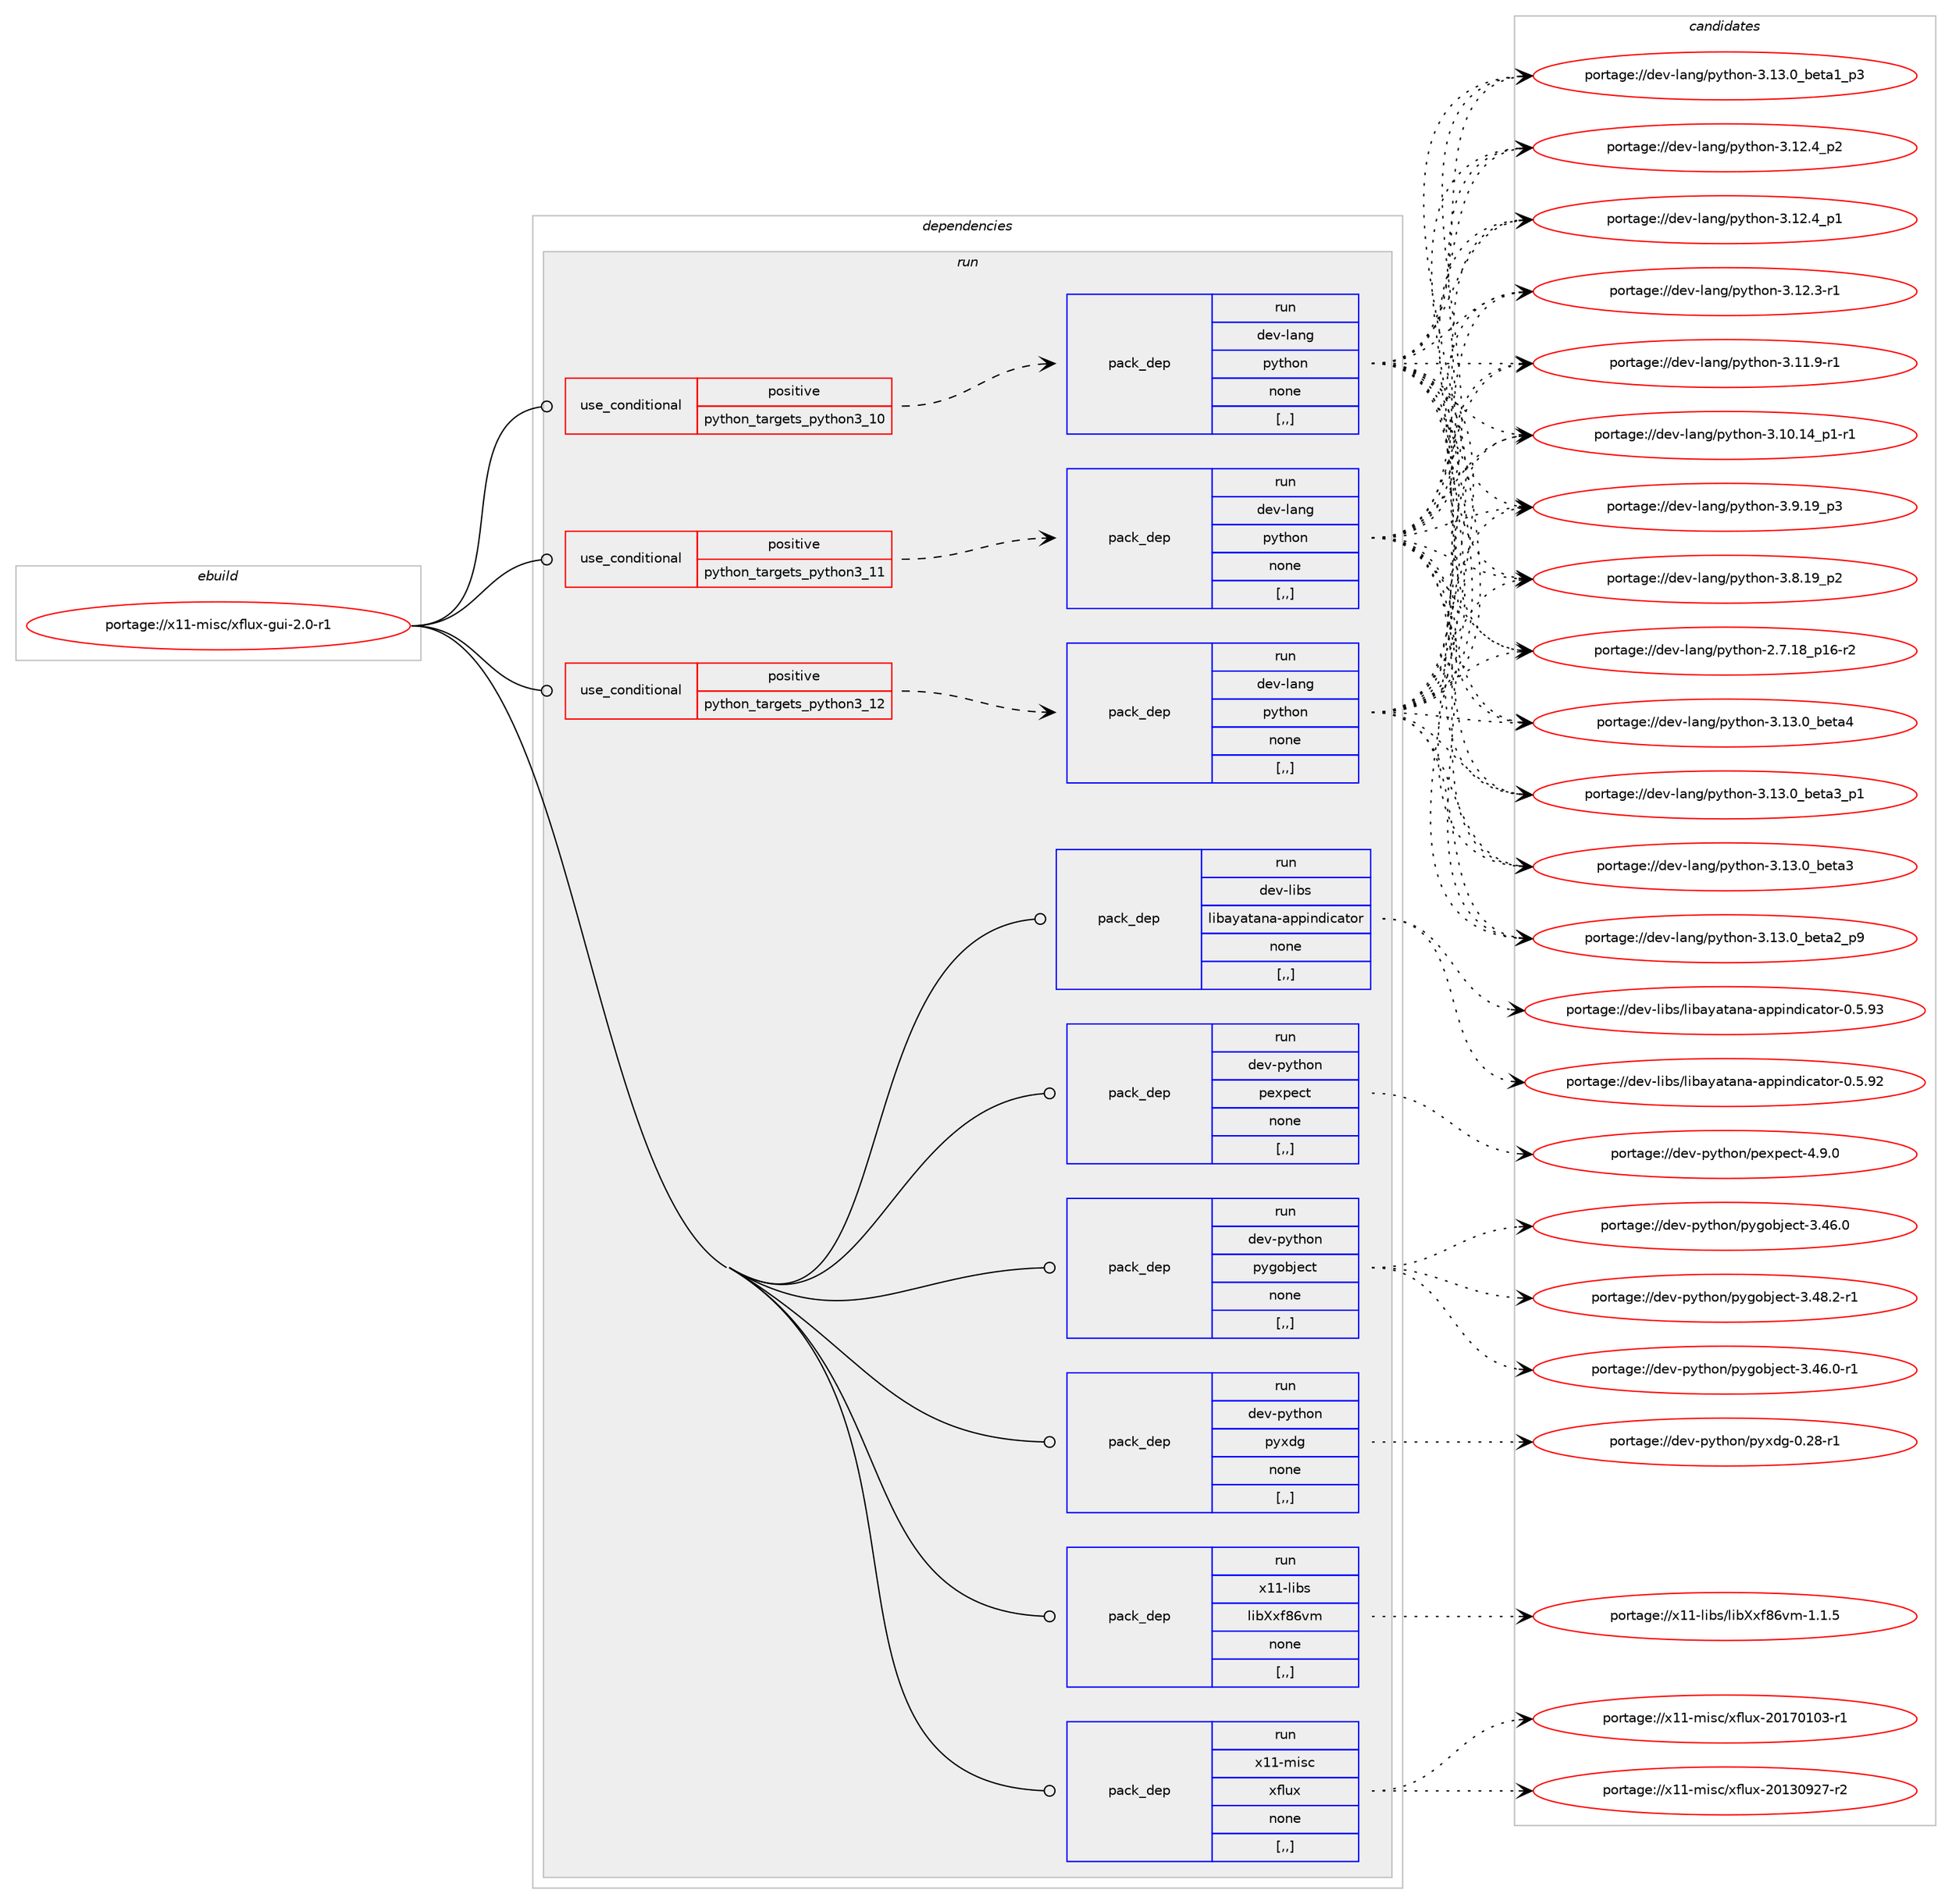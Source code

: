 digraph prolog {

# *************
# Graph options
# *************

newrank=true;
concentrate=true;
compound=true;
graph [rankdir=LR,fontname=Helvetica,fontsize=10,ranksep=1.5];#, ranksep=2.5, nodesep=0.2];
edge  [arrowhead=vee];
node  [fontname=Helvetica,fontsize=10];

# **********
# The ebuild
# **********

subgraph cluster_leftcol {
color=gray;
label=<<i>ebuild</i>>;
id [label="portage://x11-misc/xflux-gui-2.0-r1", color=red, width=4, href="../x11-misc/xflux-gui-2.0-r1.svg"];
}

# ****************
# The dependencies
# ****************

subgraph cluster_midcol {
color=gray;
label=<<i>dependencies</i>>;
subgraph cluster_compile {
fillcolor="#eeeeee";
style=filled;
label=<<i>compile</i>>;
}
subgraph cluster_compileandrun {
fillcolor="#eeeeee";
style=filled;
label=<<i>compile and run</i>>;
}
subgraph cluster_run {
fillcolor="#eeeeee";
style=filled;
label=<<i>run</i>>;
subgraph cond122670 {
dependency463825 [label=<<TABLE BORDER="0" CELLBORDER="1" CELLSPACING="0" CELLPADDING="4"><TR><TD ROWSPAN="3" CELLPADDING="10">use_conditional</TD></TR><TR><TD>positive</TD></TR><TR><TD>python_targets_python3_10</TD></TR></TABLE>>, shape=none, color=red];
subgraph pack337757 {
dependency463826 [label=<<TABLE BORDER="0" CELLBORDER="1" CELLSPACING="0" CELLPADDING="4" WIDTH="220"><TR><TD ROWSPAN="6" CELLPADDING="30">pack_dep</TD></TR><TR><TD WIDTH="110">run</TD></TR><TR><TD>dev-lang</TD></TR><TR><TD>python</TD></TR><TR><TD>none</TD></TR><TR><TD>[,,]</TD></TR></TABLE>>, shape=none, color=blue];
}
dependency463825:e -> dependency463826:w [weight=20,style="dashed",arrowhead="vee"];
}
id:e -> dependency463825:w [weight=20,style="solid",arrowhead="odot"];
subgraph cond122671 {
dependency463827 [label=<<TABLE BORDER="0" CELLBORDER="1" CELLSPACING="0" CELLPADDING="4"><TR><TD ROWSPAN="3" CELLPADDING="10">use_conditional</TD></TR><TR><TD>positive</TD></TR><TR><TD>python_targets_python3_11</TD></TR></TABLE>>, shape=none, color=red];
subgraph pack337758 {
dependency463828 [label=<<TABLE BORDER="0" CELLBORDER="1" CELLSPACING="0" CELLPADDING="4" WIDTH="220"><TR><TD ROWSPAN="6" CELLPADDING="30">pack_dep</TD></TR><TR><TD WIDTH="110">run</TD></TR><TR><TD>dev-lang</TD></TR><TR><TD>python</TD></TR><TR><TD>none</TD></TR><TR><TD>[,,]</TD></TR></TABLE>>, shape=none, color=blue];
}
dependency463827:e -> dependency463828:w [weight=20,style="dashed",arrowhead="vee"];
}
id:e -> dependency463827:w [weight=20,style="solid",arrowhead="odot"];
subgraph cond122672 {
dependency463829 [label=<<TABLE BORDER="0" CELLBORDER="1" CELLSPACING="0" CELLPADDING="4"><TR><TD ROWSPAN="3" CELLPADDING="10">use_conditional</TD></TR><TR><TD>positive</TD></TR><TR><TD>python_targets_python3_12</TD></TR></TABLE>>, shape=none, color=red];
subgraph pack337759 {
dependency463830 [label=<<TABLE BORDER="0" CELLBORDER="1" CELLSPACING="0" CELLPADDING="4" WIDTH="220"><TR><TD ROWSPAN="6" CELLPADDING="30">pack_dep</TD></TR><TR><TD WIDTH="110">run</TD></TR><TR><TD>dev-lang</TD></TR><TR><TD>python</TD></TR><TR><TD>none</TD></TR><TR><TD>[,,]</TD></TR></TABLE>>, shape=none, color=blue];
}
dependency463829:e -> dependency463830:w [weight=20,style="dashed",arrowhead="vee"];
}
id:e -> dependency463829:w [weight=20,style="solid",arrowhead="odot"];
subgraph pack337760 {
dependency463831 [label=<<TABLE BORDER="0" CELLBORDER="1" CELLSPACING="0" CELLPADDING="4" WIDTH="220"><TR><TD ROWSPAN="6" CELLPADDING="30">pack_dep</TD></TR><TR><TD WIDTH="110">run</TD></TR><TR><TD>dev-libs</TD></TR><TR><TD>libayatana-appindicator</TD></TR><TR><TD>none</TD></TR><TR><TD>[,,]</TD></TR></TABLE>>, shape=none, color=blue];
}
id:e -> dependency463831:w [weight=20,style="solid",arrowhead="odot"];
subgraph pack337761 {
dependency463832 [label=<<TABLE BORDER="0" CELLBORDER="1" CELLSPACING="0" CELLPADDING="4" WIDTH="220"><TR><TD ROWSPAN="6" CELLPADDING="30">pack_dep</TD></TR><TR><TD WIDTH="110">run</TD></TR><TR><TD>dev-python</TD></TR><TR><TD>pexpect</TD></TR><TR><TD>none</TD></TR><TR><TD>[,,]</TD></TR></TABLE>>, shape=none, color=blue];
}
id:e -> dependency463832:w [weight=20,style="solid",arrowhead="odot"];
subgraph pack337762 {
dependency463833 [label=<<TABLE BORDER="0" CELLBORDER="1" CELLSPACING="0" CELLPADDING="4" WIDTH="220"><TR><TD ROWSPAN="6" CELLPADDING="30">pack_dep</TD></TR><TR><TD WIDTH="110">run</TD></TR><TR><TD>dev-python</TD></TR><TR><TD>pygobject</TD></TR><TR><TD>none</TD></TR><TR><TD>[,,]</TD></TR></TABLE>>, shape=none, color=blue];
}
id:e -> dependency463833:w [weight=20,style="solid",arrowhead="odot"];
subgraph pack337763 {
dependency463834 [label=<<TABLE BORDER="0" CELLBORDER="1" CELLSPACING="0" CELLPADDING="4" WIDTH="220"><TR><TD ROWSPAN="6" CELLPADDING="30">pack_dep</TD></TR><TR><TD WIDTH="110">run</TD></TR><TR><TD>dev-python</TD></TR><TR><TD>pyxdg</TD></TR><TR><TD>none</TD></TR><TR><TD>[,,]</TD></TR></TABLE>>, shape=none, color=blue];
}
id:e -> dependency463834:w [weight=20,style="solid",arrowhead="odot"];
subgraph pack337764 {
dependency463835 [label=<<TABLE BORDER="0" CELLBORDER="1" CELLSPACING="0" CELLPADDING="4" WIDTH="220"><TR><TD ROWSPAN="6" CELLPADDING="30">pack_dep</TD></TR><TR><TD WIDTH="110">run</TD></TR><TR><TD>x11-libs</TD></TR><TR><TD>libXxf86vm</TD></TR><TR><TD>none</TD></TR><TR><TD>[,,]</TD></TR></TABLE>>, shape=none, color=blue];
}
id:e -> dependency463835:w [weight=20,style="solid",arrowhead="odot"];
subgraph pack337765 {
dependency463836 [label=<<TABLE BORDER="0" CELLBORDER="1" CELLSPACING="0" CELLPADDING="4" WIDTH="220"><TR><TD ROWSPAN="6" CELLPADDING="30">pack_dep</TD></TR><TR><TD WIDTH="110">run</TD></TR><TR><TD>x11-misc</TD></TR><TR><TD>xflux</TD></TR><TR><TD>none</TD></TR><TR><TD>[,,]</TD></TR></TABLE>>, shape=none, color=blue];
}
id:e -> dependency463836:w [weight=20,style="solid",arrowhead="odot"];
}
}

# **************
# The candidates
# **************

subgraph cluster_choices {
rank=same;
color=gray;
label=<<i>candidates</i>>;

subgraph choice337757 {
color=black;
nodesep=1;
choice1001011184510897110103471121211161041111104551464951464895981011169752 [label="portage://dev-lang/python-3.13.0_beta4", color=red, width=4,href="../dev-lang/python-3.13.0_beta4.svg"];
choice10010111845108971101034711212111610411111045514649514648959810111697519511249 [label="portage://dev-lang/python-3.13.0_beta3_p1", color=red, width=4,href="../dev-lang/python-3.13.0_beta3_p1.svg"];
choice1001011184510897110103471121211161041111104551464951464895981011169751 [label="portage://dev-lang/python-3.13.0_beta3", color=red, width=4,href="../dev-lang/python-3.13.0_beta3.svg"];
choice10010111845108971101034711212111610411111045514649514648959810111697509511257 [label="portage://dev-lang/python-3.13.0_beta2_p9", color=red, width=4,href="../dev-lang/python-3.13.0_beta2_p9.svg"];
choice10010111845108971101034711212111610411111045514649514648959810111697499511251 [label="portage://dev-lang/python-3.13.0_beta1_p3", color=red, width=4,href="../dev-lang/python-3.13.0_beta1_p3.svg"];
choice100101118451089711010347112121116104111110455146495046529511250 [label="portage://dev-lang/python-3.12.4_p2", color=red, width=4,href="../dev-lang/python-3.12.4_p2.svg"];
choice100101118451089711010347112121116104111110455146495046529511249 [label="portage://dev-lang/python-3.12.4_p1", color=red, width=4,href="../dev-lang/python-3.12.4_p1.svg"];
choice100101118451089711010347112121116104111110455146495046514511449 [label="portage://dev-lang/python-3.12.3-r1", color=red, width=4,href="../dev-lang/python-3.12.3-r1.svg"];
choice100101118451089711010347112121116104111110455146494946574511449 [label="portage://dev-lang/python-3.11.9-r1", color=red, width=4,href="../dev-lang/python-3.11.9-r1.svg"];
choice100101118451089711010347112121116104111110455146494846495295112494511449 [label="portage://dev-lang/python-3.10.14_p1-r1", color=red, width=4,href="../dev-lang/python-3.10.14_p1-r1.svg"];
choice100101118451089711010347112121116104111110455146574649579511251 [label="portage://dev-lang/python-3.9.19_p3", color=red, width=4,href="../dev-lang/python-3.9.19_p3.svg"];
choice100101118451089711010347112121116104111110455146564649579511250 [label="portage://dev-lang/python-3.8.19_p2", color=red, width=4,href="../dev-lang/python-3.8.19_p2.svg"];
choice100101118451089711010347112121116104111110455046554649569511249544511450 [label="portage://dev-lang/python-2.7.18_p16-r2", color=red, width=4,href="../dev-lang/python-2.7.18_p16-r2.svg"];
dependency463826:e -> choice1001011184510897110103471121211161041111104551464951464895981011169752:w [style=dotted,weight="100"];
dependency463826:e -> choice10010111845108971101034711212111610411111045514649514648959810111697519511249:w [style=dotted,weight="100"];
dependency463826:e -> choice1001011184510897110103471121211161041111104551464951464895981011169751:w [style=dotted,weight="100"];
dependency463826:e -> choice10010111845108971101034711212111610411111045514649514648959810111697509511257:w [style=dotted,weight="100"];
dependency463826:e -> choice10010111845108971101034711212111610411111045514649514648959810111697499511251:w [style=dotted,weight="100"];
dependency463826:e -> choice100101118451089711010347112121116104111110455146495046529511250:w [style=dotted,weight="100"];
dependency463826:e -> choice100101118451089711010347112121116104111110455146495046529511249:w [style=dotted,weight="100"];
dependency463826:e -> choice100101118451089711010347112121116104111110455146495046514511449:w [style=dotted,weight="100"];
dependency463826:e -> choice100101118451089711010347112121116104111110455146494946574511449:w [style=dotted,weight="100"];
dependency463826:e -> choice100101118451089711010347112121116104111110455146494846495295112494511449:w [style=dotted,weight="100"];
dependency463826:e -> choice100101118451089711010347112121116104111110455146574649579511251:w [style=dotted,weight="100"];
dependency463826:e -> choice100101118451089711010347112121116104111110455146564649579511250:w [style=dotted,weight="100"];
dependency463826:e -> choice100101118451089711010347112121116104111110455046554649569511249544511450:w [style=dotted,weight="100"];
}
subgraph choice337758 {
color=black;
nodesep=1;
choice1001011184510897110103471121211161041111104551464951464895981011169752 [label="portage://dev-lang/python-3.13.0_beta4", color=red, width=4,href="../dev-lang/python-3.13.0_beta4.svg"];
choice10010111845108971101034711212111610411111045514649514648959810111697519511249 [label="portage://dev-lang/python-3.13.0_beta3_p1", color=red, width=4,href="../dev-lang/python-3.13.0_beta3_p1.svg"];
choice1001011184510897110103471121211161041111104551464951464895981011169751 [label="portage://dev-lang/python-3.13.0_beta3", color=red, width=4,href="../dev-lang/python-3.13.0_beta3.svg"];
choice10010111845108971101034711212111610411111045514649514648959810111697509511257 [label="portage://dev-lang/python-3.13.0_beta2_p9", color=red, width=4,href="../dev-lang/python-3.13.0_beta2_p9.svg"];
choice10010111845108971101034711212111610411111045514649514648959810111697499511251 [label="portage://dev-lang/python-3.13.0_beta1_p3", color=red, width=4,href="../dev-lang/python-3.13.0_beta1_p3.svg"];
choice100101118451089711010347112121116104111110455146495046529511250 [label="portage://dev-lang/python-3.12.4_p2", color=red, width=4,href="../dev-lang/python-3.12.4_p2.svg"];
choice100101118451089711010347112121116104111110455146495046529511249 [label="portage://dev-lang/python-3.12.4_p1", color=red, width=4,href="../dev-lang/python-3.12.4_p1.svg"];
choice100101118451089711010347112121116104111110455146495046514511449 [label="portage://dev-lang/python-3.12.3-r1", color=red, width=4,href="../dev-lang/python-3.12.3-r1.svg"];
choice100101118451089711010347112121116104111110455146494946574511449 [label="portage://dev-lang/python-3.11.9-r1", color=red, width=4,href="../dev-lang/python-3.11.9-r1.svg"];
choice100101118451089711010347112121116104111110455146494846495295112494511449 [label="portage://dev-lang/python-3.10.14_p1-r1", color=red, width=4,href="../dev-lang/python-3.10.14_p1-r1.svg"];
choice100101118451089711010347112121116104111110455146574649579511251 [label="portage://dev-lang/python-3.9.19_p3", color=red, width=4,href="../dev-lang/python-3.9.19_p3.svg"];
choice100101118451089711010347112121116104111110455146564649579511250 [label="portage://dev-lang/python-3.8.19_p2", color=red, width=4,href="../dev-lang/python-3.8.19_p2.svg"];
choice100101118451089711010347112121116104111110455046554649569511249544511450 [label="portage://dev-lang/python-2.7.18_p16-r2", color=red, width=4,href="../dev-lang/python-2.7.18_p16-r2.svg"];
dependency463828:e -> choice1001011184510897110103471121211161041111104551464951464895981011169752:w [style=dotted,weight="100"];
dependency463828:e -> choice10010111845108971101034711212111610411111045514649514648959810111697519511249:w [style=dotted,weight="100"];
dependency463828:e -> choice1001011184510897110103471121211161041111104551464951464895981011169751:w [style=dotted,weight="100"];
dependency463828:e -> choice10010111845108971101034711212111610411111045514649514648959810111697509511257:w [style=dotted,weight="100"];
dependency463828:e -> choice10010111845108971101034711212111610411111045514649514648959810111697499511251:w [style=dotted,weight="100"];
dependency463828:e -> choice100101118451089711010347112121116104111110455146495046529511250:w [style=dotted,weight="100"];
dependency463828:e -> choice100101118451089711010347112121116104111110455146495046529511249:w [style=dotted,weight="100"];
dependency463828:e -> choice100101118451089711010347112121116104111110455146495046514511449:w [style=dotted,weight="100"];
dependency463828:e -> choice100101118451089711010347112121116104111110455146494946574511449:w [style=dotted,weight="100"];
dependency463828:e -> choice100101118451089711010347112121116104111110455146494846495295112494511449:w [style=dotted,weight="100"];
dependency463828:e -> choice100101118451089711010347112121116104111110455146574649579511251:w [style=dotted,weight="100"];
dependency463828:e -> choice100101118451089711010347112121116104111110455146564649579511250:w [style=dotted,weight="100"];
dependency463828:e -> choice100101118451089711010347112121116104111110455046554649569511249544511450:w [style=dotted,weight="100"];
}
subgraph choice337759 {
color=black;
nodesep=1;
choice1001011184510897110103471121211161041111104551464951464895981011169752 [label="portage://dev-lang/python-3.13.0_beta4", color=red, width=4,href="../dev-lang/python-3.13.0_beta4.svg"];
choice10010111845108971101034711212111610411111045514649514648959810111697519511249 [label="portage://dev-lang/python-3.13.0_beta3_p1", color=red, width=4,href="../dev-lang/python-3.13.0_beta3_p1.svg"];
choice1001011184510897110103471121211161041111104551464951464895981011169751 [label="portage://dev-lang/python-3.13.0_beta3", color=red, width=4,href="../dev-lang/python-3.13.0_beta3.svg"];
choice10010111845108971101034711212111610411111045514649514648959810111697509511257 [label="portage://dev-lang/python-3.13.0_beta2_p9", color=red, width=4,href="../dev-lang/python-3.13.0_beta2_p9.svg"];
choice10010111845108971101034711212111610411111045514649514648959810111697499511251 [label="portage://dev-lang/python-3.13.0_beta1_p3", color=red, width=4,href="../dev-lang/python-3.13.0_beta1_p3.svg"];
choice100101118451089711010347112121116104111110455146495046529511250 [label="portage://dev-lang/python-3.12.4_p2", color=red, width=4,href="../dev-lang/python-3.12.4_p2.svg"];
choice100101118451089711010347112121116104111110455146495046529511249 [label="portage://dev-lang/python-3.12.4_p1", color=red, width=4,href="../dev-lang/python-3.12.4_p1.svg"];
choice100101118451089711010347112121116104111110455146495046514511449 [label="portage://dev-lang/python-3.12.3-r1", color=red, width=4,href="../dev-lang/python-3.12.3-r1.svg"];
choice100101118451089711010347112121116104111110455146494946574511449 [label="portage://dev-lang/python-3.11.9-r1", color=red, width=4,href="../dev-lang/python-3.11.9-r1.svg"];
choice100101118451089711010347112121116104111110455146494846495295112494511449 [label="portage://dev-lang/python-3.10.14_p1-r1", color=red, width=4,href="../dev-lang/python-3.10.14_p1-r1.svg"];
choice100101118451089711010347112121116104111110455146574649579511251 [label="portage://dev-lang/python-3.9.19_p3", color=red, width=4,href="../dev-lang/python-3.9.19_p3.svg"];
choice100101118451089711010347112121116104111110455146564649579511250 [label="portage://dev-lang/python-3.8.19_p2", color=red, width=4,href="../dev-lang/python-3.8.19_p2.svg"];
choice100101118451089711010347112121116104111110455046554649569511249544511450 [label="portage://dev-lang/python-2.7.18_p16-r2", color=red, width=4,href="../dev-lang/python-2.7.18_p16-r2.svg"];
dependency463830:e -> choice1001011184510897110103471121211161041111104551464951464895981011169752:w [style=dotted,weight="100"];
dependency463830:e -> choice10010111845108971101034711212111610411111045514649514648959810111697519511249:w [style=dotted,weight="100"];
dependency463830:e -> choice1001011184510897110103471121211161041111104551464951464895981011169751:w [style=dotted,weight="100"];
dependency463830:e -> choice10010111845108971101034711212111610411111045514649514648959810111697509511257:w [style=dotted,weight="100"];
dependency463830:e -> choice10010111845108971101034711212111610411111045514649514648959810111697499511251:w [style=dotted,weight="100"];
dependency463830:e -> choice100101118451089711010347112121116104111110455146495046529511250:w [style=dotted,weight="100"];
dependency463830:e -> choice100101118451089711010347112121116104111110455146495046529511249:w [style=dotted,weight="100"];
dependency463830:e -> choice100101118451089711010347112121116104111110455146495046514511449:w [style=dotted,weight="100"];
dependency463830:e -> choice100101118451089711010347112121116104111110455146494946574511449:w [style=dotted,weight="100"];
dependency463830:e -> choice100101118451089711010347112121116104111110455146494846495295112494511449:w [style=dotted,weight="100"];
dependency463830:e -> choice100101118451089711010347112121116104111110455146574649579511251:w [style=dotted,weight="100"];
dependency463830:e -> choice100101118451089711010347112121116104111110455146564649579511250:w [style=dotted,weight="100"];
dependency463830:e -> choice100101118451089711010347112121116104111110455046554649569511249544511450:w [style=dotted,weight="100"];
}
subgraph choice337760 {
color=black;
nodesep=1;
choice10010111845108105981154710810598971219711697110974597112112105110100105999711611111445484653465751 [label="portage://dev-libs/libayatana-appindicator-0.5.93", color=red, width=4,href="../dev-libs/libayatana-appindicator-0.5.93.svg"];
choice10010111845108105981154710810598971219711697110974597112112105110100105999711611111445484653465750 [label="portage://dev-libs/libayatana-appindicator-0.5.92", color=red, width=4,href="../dev-libs/libayatana-appindicator-0.5.92.svg"];
dependency463831:e -> choice10010111845108105981154710810598971219711697110974597112112105110100105999711611111445484653465751:w [style=dotted,weight="100"];
dependency463831:e -> choice10010111845108105981154710810598971219711697110974597112112105110100105999711611111445484653465750:w [style=dotted,weight="100"];
}
subgraph choice337761 {
color=black;
nodesep=1;
choice100101118451121211161041111104711210112011210199116455246574648 [label="portage://dev-python/pexpect-4.9.0", color=red, width=4,href="../dev-python/pexpect-4.9.0.svg"];
dependency463832:e -> choice100101118451121211161041111104711210112011210199116455246574648:w [style=dotted,weight="100"];
}
subgraph choice337762 {
color=black;
nodesep=1;
choice10010111845112121116104111110471121211031119810610199116455146525646504511449 [label="portage://dev-python/pygobject-3.48.2-r1", color=red, width=4,href="../dev-python/pygobject-3.48.2-r1.svg"];
choice10010111845112121116104111110471121211031119810610199116455146525446484511449 [label="portage://dev-python/pygobject-3.46.0-r1", color=red, width=4,href="../dev-python/pygobject-3.46.0-r1.svg"];
choice1001011184511212111610411111047112121103111981061019911645514652544648 [label="portage://dev-python/pygobject-3.46.0", color=red, width=4,href="../dev-python/pygobject-3.46.0.svg"];
dependency463833:e -> choice10010111845112121116104111110471121211031119810610199116455146525646504511449:w [style=dotted,weight="100"];
dependency463833:e -> choice10010111845112121116104111110471121211031119810610199116455146525446484511449:w [style=dotted,weight="100"];
dependency463833:e -> choice1001011184511212111610411111047112121103111981061019911645514652544648:w [style=dotted,weight="100"];
}
subgraph choice337763 {
color=black;
nodesep=1;
choice100101118451121211161041111104711212112010010345484650564511449 [label="portage://dev-python/pyxdg-0.28-r1", color=red, width=4,href="../dev-python/pyxdg-0.28-r1.svg"];
dependency463834:e -> choice100101118451121211161041111104711212112010010345484650564511449:w [style=dotted,weight="100"];
}
subgraph choice337764 {
color=black;
nodesep=1;
choice120494945108105981154710810598881201025654118109454946494653 [label="portage://x11-libs/libXxf86vm-1.1.5", color=red, width=4,href="../x11-libs/libXxf86vm-1.1.5.svg"];
dependency463835:e -> choice120494945108105981154710810598881201025654118109454946494653:w [style=dotted,weight="100"];
}
subgraph choice337765 {
color=black;
nodesep=1;
choice12049494510910511599471201021081171204550484955484948514511449 [label="portage://x11-misc/xflux-20170103-r1", color=red, width=4,href="../x11-misc/xflux-20170103-r1.svg"];
choice12049494510910511599471201021081171204550484951485750554511450 [label="portage://x11-misc/xflux-20130927-r2", color=red, width=4,href="../x11-misc/xflux-20130927-r2.svg"];
dependency463836:e -> choice12049494510910511599471201021081171204550484955484948514511449:w [style=dotted,weight="100"];
dependency463836:e -> choice12049494510910511599471201021081171204550484951485750554511450:w [style=dotted,weight="100"];
}
}

}
